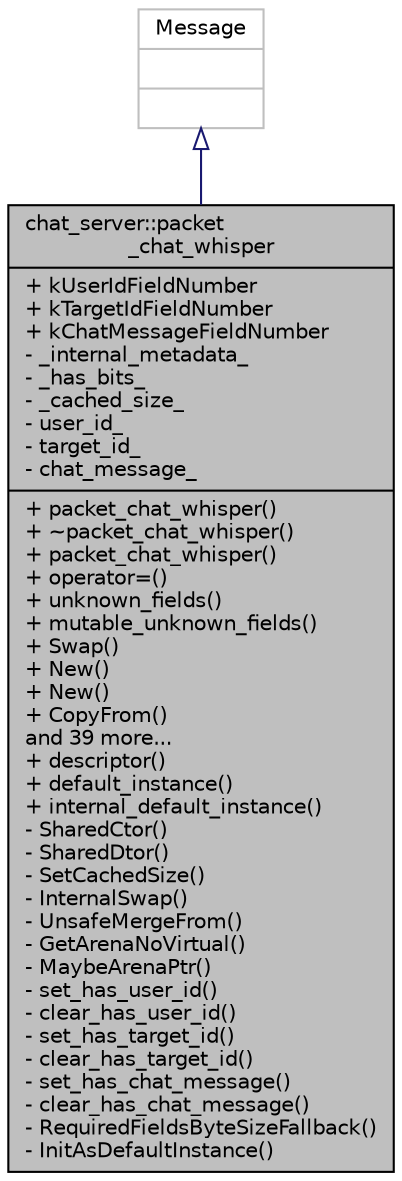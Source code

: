 digraph "chat_server::packet_chat_whisper"
{
  edge [fontname="Helvetica",fontsize="10",labelfontname="Helvetica",labelfontsize="10"];
  node [fontname="Helvetica",fontsize="10",shape=record];
  Node2 [label="{chat_server::packet\l_chat_whisper\n|+ kUserIdFieldNumber\l+ kTargetIdFieldNumber\l+ kChatMessageFieldNumber\l- _internal_metadata_\l- _has_bits_\l- _cached_size_\l- user_id_\l- target_id_\l- chat_message_\l|+ packet_chat_whisper()\l+ ~packet_chat_whisper()\l+ packet_chat_whisper()\l+ operator=()\l+ unknown_fields()\l+ mutable_unknown_fields()\l+ Swap()\l+ New()\l+ New()\l+ CopyFrom()\land 39 more...\l+ descriptor()\l+ default_instance()\l+ internal_default_instance()\l- SharedCtor()\l- SharedDtor()\l- SetCachedSize()\l- InternalSwap()\l- UnsafeMergeFrom()\l- GetArenaNoVirtual()\l- MaybeArenaPtr()\l- set_has_user_id()\l- clear_has_user_id()\l- set_has_target_id()\l- clear_has_target_id()\l- set_has_chat_message()\l- clear_has_chat_message()\l- RequiredFieldsByteSizeFallback()\l- InitAsDefaultInstance()\l}",height=0.2,width=0.4,color="black", fillcolor="grey75", style="filled", fontcolor="black"];
  Node3 -> Node2 [dir="back",color="midnightblue",fontsize="10",style="solid",arrowtail="onormal",fontname="Helvetica"];
  Node3 [label="{Message\n||}",height=0.2,width=0.4,color="grey75", fillcolor="white", style="filled"];
}
